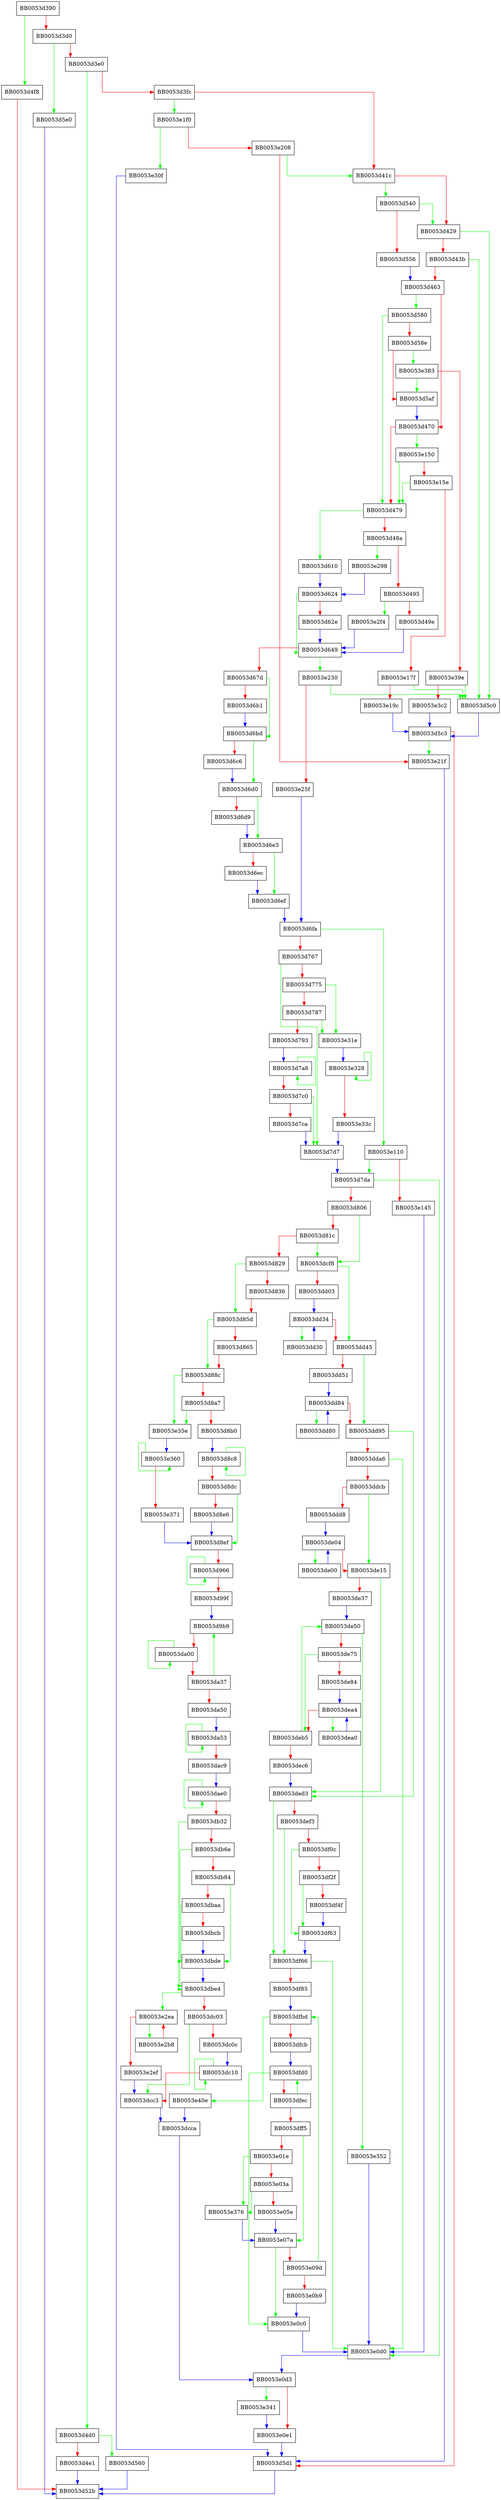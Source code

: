 digraph BN_mod_exp_mont_consttime {
  node [shape="box"];
  graph [splines=ortho];
  BB0053d390 -> BB0053d4f8 [color="green"];
  BB0053d390 -> BB0053d3d0 [color="red"];
  BB0053d3d0 -> BB0053d5e0 [color="green"];
  BB0053d3d0 -> BB0053d3e0 [color="red"];
  BB0053d3e0 -> BB0053d4d0 [color="green"];
  BB0053d3e0 -> BB0053d3fc [color="red"];
  BB0053d3fc -> BB0053e1f0 [color="green"];
  BB0053d3fc -> BB0053d41c [color="red"];
  BB0053d41c -> BB0053d540 [color="green"];
  BB0053d41c -> BB0053d429 [color="red"];
  BB0053d429 -> BB0053d5c0 [color="green"];
  BB0053d429 -> BB0053d43b [color="red"];
  BB0053d43b -> BB0053d5c0 [color="green"];
  BB0053d43b -> BB0053d463 [color="red"];
  BB0053d463 -> BB0053d580 [color="green"];
  BB0053d463 -> BB0053d470 [color="red"];
  BB0053d470 -> BB0053e150 [color="green"];
  BB0053d470 -> BB0053d479 [color="red"];
  BB0053d479 -> BB0053d610 [color="green"];
  BB0053d479 -> BB0053d48a [color="red"];
  BB0053d48a -> BB0053e298 [color="green"];
  BB0053d48a -> BB0053d495 [color="red"];
  BB0053d495 -> BB0053e2f4 [color="green"];
  BB0053d495 -> BB0053d49e [color="red"];
  BB0053d49e -> BB0053d649 [color="blue"];
  BB0053d4d0 -> BB0053d560 [color="green"];
  BB0053d4d0 -> BB0053d4e1 [color="red"];
  BB0053d4e1 -> BB0053d52b [color="blue"];
  BB0053d4f8 -> BB0053d52b [color="red"];
  BB0053d540 -> BB0053d429 [color="green"];
  BB0053d540 -> BB0053d556 [color="red"];
  BB0053d556 -> BB0053d463 [color="blue"];
  BB0053d560 -> BB0053d52b [color="blue"];
  BB0053d580 -> BB0053d479 [color="green"];
  BB0053d580 -> BB0053d58e [color="red"];
  BB0053d58e -> BB0053e383 [color="green"];
  BB0053d58e -> BB0053d5af [color="red"];
  BB0053d5af -> BB0053d470 [color="blue"];
  BB0053d5c0 -> BB0053d5c3 [color="blue"];
  BB0053d5c3 -> BB0053e21f [color="green"];
  BB0053d5c3 -> BB0053d5d1 [color="red"];
  BB0053d5d1 -> BB0053d52b [color="blue"];
  BB0053d5e0 -> BB0053d52b [color="blue"];
  BB0053d610 -> BB0053d624 [color="blue"];
  BB0053d624 -> BB0053d649 [color="green"];
  BB0053d624 -> BB0053d62e [color="red"];
  BB0053d62e -> BB0053d649 [color="blue"];
  BB0053d649 -> BB0053e230 [color="green"];
  BB0053d649 -> BB0053d67d [color="red"];
  BB0053d67d -> BB0053d6bd [color="green"];
  BB0053d67d -> BB0053d6b1 [color="red"];
  BB0053d6b1 -> BB0053d6bd [color="blue"];
  BB0053d6bd -> BB0053d6d0 [color="green"];
  BB0053d6bd -> BB0053d6c6 [color="red"];
  BB0053d6c6 -> BB0053d6d0 [color="blue"];
  BB0053d6d0 -> BB0053d6e3 [color="green"];
  BB0053d6d0 -> BB0053d6d9 [color="red"];
  BB0053d6d9 -> BB0053d6e3 [color="blue"];
  BB0053d6e3 -> BB0053d6ef [color="green"];
  BB0053d6e3 -> BB0053d6ec [color="red"];
  BB0053d6ec -> BB0053d6ef [color="blue"];
  BB0053d6ef -> BB0053d6fa [color="blue"];
  BB0053d6fa -> BB0053e110 [color="green"];
  BB0053d6fa -> BB0053d767 [color="red"];
  BB0053d767 -> BB0053d7d7 [color="green"];
  BB0053d767 -> BB0053d775 [color="red"];
  BB0053d775 -> BB0053e31e [color="green"];
  BB0053d775 -> BB0053d787 [color="red"];
  BB0053d787 -> BB0053e31e [color="green"];
  BB0053d787 -> BB0053d793 [color="red"];
  BB0053d793 -> BB0053d7a8 [color="blue"];
  BB0053d7a8 -> BB0053d7a8 [color="green"];
  BB0053d7a8 -> BB0053d7c0 [color="red"];
  BB0053d7c0 -> BB0053d7d7 [color="green"];
  BB0053d7c0 -> BB0053d7ca [color="red"];
  BB0053d7ca -> BB0053d7d7 [color="blue"];
  BB0053d7d7 -> BB0053d7da [color="blue"];
  BB0053d7da -> BB0053e0d0 [color="green"];
  BB0053d7da -> BB0053d806 [color="red"];
  BB0053d806 -> BB0053dcf8 [color="green"];
  BB0053d806 -> BB0053d81c [color="red"];
  BB0053d81c -> BB0053dcf8 [color="green"];
  BB0053d81c -> BB0053d829 [color="red"];
  BB0053d829 -> BB0053d85d [color="green"];
  BB0053d829 -> BB0053d836 [color="red"];
  BB0053d836 -> BB0053d85d [color="red"];
  BB0053d85d -> BB0053d88c [color="green"];
  BB0053d85d -> BB0053d865 [color="red"];
  BB0053d865 -> BB0053d88c [color="red"];
  BB0053d88c -> BB0053e35e [color="green"];
  BB0053d88c -> BB0053d8a7 [color="red"];
  BB0053d8a7 -> BB0053e35e [color="green"];
  BB0053d8a7 -> BB0053d8b0 [color="red"];
  BB0053d8b0 -> BB0053d8c8 [color="blue"];
  BB0053d8c8 -> BB0053d8c8 [color="green"];
  BB0053d8c8 -> BB0053d8dc [color="red"];
  BB0053d8dc -> BB0053d8ef [color="green"];
  BB0053d8dc -> BB0053d8e6 [color="red"];
  BB0053d8e6 -> BB0053d8ef [color="blue"];
  BB0053d8ef -> BB0053d966 [color="red"];
  BB0053d966 -> BB0053d966 [color="green"];
  BB0053d966 -> BB0053d99f [color="red"];
  BB0053d99f -> BB0053d9b9 [color="blue"];
  BB0053d9b9 -> BB0053da00 [color="red"];
  BB0053da00 -> BB0053da00 [color="green"];
  BB0053da00 -> BB0053da37 [color="red"];
  BB0053da37 -> BB0053d9b9 [color="green"];
  BB0053da37 -> BB0053da50 [color="red"];
  BB0053da50 -> BB0053da53 [color="blue"];
  BB0053da53 -> BB0053da53 [color="green"];
  BB0053da53 -> BB0053dac9 [color="red"];
  BB0053dac9 -> BB0053dae0 [color="blue"];
  BB0053dae0 -> BB0053dae0 [color="green"];
  BB0053dae0 -> BB0053db32 [color="red"];
  BB0053db32 -> BB0053dbe4 [color="green"];
  BB0053db32 -> BB0053db6e [color="red"];
  BB0053db6e -> BB0053dbe4 [color="green"];
  BB0053db6e -> BB0053db84 [color="red"];
  BB0053db84 -> BB0053dbde [color="green"];
  BB0053db84 -> BB0053dbaa [color="red"];
  BB0053dbaa -> BB0053dbde [color="green"];
  BB0053dbaa -> BB0053dbcb [color="red"];
  BB0053dbcb -> BB0053dbde [color="blue"];
  BB0053dbde -> BB0053dbe4 [color="blue"];
  BB0053dbe4 -> BB0053e2ea [color="green"];
  BB0053dbe4 -> BB0053dc03 [color="red"];
  BB0053dc03 -> BB0053dcc3 [color="green"];
  BB0053dc03 -> BB0053dc0c [color="red"];
  BB0053dc0c -> BB0053dc10 [color="blue"];
  BB0053dc10 -> BB0053dc10 [color="green"];
  BB0053dc10 -> BB0053dcc3 [color="red"];
  BB0053dcc3 -> BB0053dcca [color="blue"];
  BB0053dcca -> BB0053e0d3 [color="blue"];
  BB0053dcf8 -> BB0053dd45 [color="green"];
  BB0053dcf8 -> BB0053dd03 [color="red"];
  BB0053dd03 -> BB0053dd34 [color="blue"];
  BB0053dd30 -> BB0053dd34 [color="blue"];
  BB0053dd34 -> BB0053dd30 [color="green"];
  BB0053dd34 -> BB0053dd45 [color="red"];
  BB0053dd45 -> BB0053dd95 [color="green"];
  BB0053dd45 -> BB0053dd51 [color="red"];
  BB0053dd51 -> BB0053dd84 [color="blue"];
  BB0053dd80 -> BB0053dd84 [color="blue"];
  BB0053dd84 -> BB0053dd80 [color="green"];
  BB0053dd84 -> BB0053dd95 [color="red"];
  BB0053dd95 -> BB0053ded3 [color="green"];
  BB0053dd95 -> BB0053dda6 [color="red"];
  BB0053dda6 -> BB0053e0d0 [color="green"];
  BB0053dda6 -> BB0053ddcb [color="red"];
  BB0053ddcb -> BB0053de15 [color="green"];
  BB0053ddcb -> BB0053ddd8 [color="red"];
  BB0053ddd8 -> BB0053de04 [color="blue"];
  BB0053de00 -> BB0053de04 [color="blue"];
  BB0053de04 -> BB0053de00 [color="green"];
  BB0053de04 -> BB0053de15 [color="red"];
  BB0053de15 -> BB0053ded3 [color="green"];
  BB0053de15 -> BB0053de37 [color="red"];
  BB0053de37 -> BB0053de50 [color="blue"];
  BB0053de50 -> BB0053e352 [color="green"];
  BB0053de50 -> BB0053de75 [color="red"];
  BB0053de75 -> BB0053deb5 [color="green"];
  BB0053de75 -> BB0053de84 [color="red"];
  BB0053de84 -> BB0053dea4 [color="blue"];
  BB0053dea0 -> BB0053dea4 [color="blue"];
  BB0053dea4 -> BB0053dea0 [color="green"];
  BB0053dea4 -> BB0053deb5 [color="red"];
  BB0053deb5 -> BB0053de50 [color="green"];
  BB0053deb5 -> BB0053dec6 [color="red"];
  BB0053dec6 -> BB0053ded3 [color="blue"];
  BB0053ded3 -> BB0053df66 [color="green"];
  BB0053ded3 -> BB0053def3 [color="red"];
  BB0053def3 -> BB0053df66 [color="green"];
  BB0053def3 -> BB0053df0c [color="red"];
  BB0053df0c -> BB0053df63 [color="green"];
  BB0053df0c -> BB0053df2f [color="red"];
  BB0053df2f -> BB0053df63 [color="green"];
  BB0053df2f -> BB0053df4f [color="red"];
  BB0053df4f -> BB0053df63 [color="blue"];
  BB0053df63 -> BB0053df66 [color="blue"];
  BB0053df66 -> BB0053e0d0 [color="green"];
  BB0053df66 -> BB0053df85 [color="red"];
  BB0053df85 -> BB0053dfbd [color="blue"];
  BB0053dfbd -> BB0053e40e [color="green"];
  BB0053dfbd -> BB0053dfcb [color="red"];
  BB0053dfcb -> BB0053dfd0 [color="blue"];
  BB0053dfd0 -> BB0053e0c0 [color="green"];
  BB0053dfd0 -> BB0053dfec [color="red"];
  BB0053dfec -> BB0053dfd0 [color="green"];
  BB0053dfec -> BB0053dff5 [color="red"];
  BB0053dff5 -> BB0053e07a [color="green"];
  BB0053dff5 -> BB0053e01e [color="red"];
  BB0053e01e -> BB0053e376 [color="green"];
  BB0053e01e -> BB0053e03a [color="red"];
  BB0053e03a -> BB0053e376 [color="green"];
  BB0053e03a -> BB0053e05e [color="red"];
  BB0053e05e -> BB0053e07a [color="blue"];
  BB0053e07a -> BB0053e0c0 [color="green"];
  BB0053e07a -> BB0053e09d [color="red"];
  BB0053e09d -> BB0053dfbd [color="green"];
  BB0053e09d -> BB0053e0b9 [color="red"];
  BB0053e0b9 -> BB0053e0c0 [color="blue"];
  BB0053e0c0 -> BB0053e0d0 [color="blue"];
  BB0053e0d0 -> BB0053e0d3 [color="blue"];
  BB0053e0d3 -> BB0053e341 [color="green"];
  BB0053e0d3 -> BB0053e0e1 [color="red"];
  BB0053e0e1 -> BB0053d5d1 [color="blue"];
  BB0053e110 -> BB0053d7da [color="green"];
  BB0053e110 -> BB0053e145 [color="red"];
  BB0053e145 -> BB0053e0d0 [color="blue"];
  BB0053e150 -> BB0053d479 [color="green"];
  BB0053e150 -> BB0053e15e [color="red"];
  BB0053e15e -> BB0053d479 [color="green"];
  BB0053e15e -> BB0053e17f [color="red"];
  BB0053e17f -> BB0053d5c0 [color="green"];
  BB0053e17f -> BB0053e19c [color="red"];
  BB0053e19c -> BB0053d5c3 [color="blue"];
  BB0053e1f0 -> BB0053e30f [color="green"];
  BB0053e1f0 -> BB0053e208 [color="red"];
  BB0053e208 -> BB0053d41c [color="green"];
  BB0053e208 -> BB0053e21f [color="red"];
  BB0053e21f -> BB0053d5d1 [color="blue"];
  BB0053e230 -> BB0053d5c0 [color="green"];
  BB0053e230 -> BB0053e25f [color="red"];
  BB0053e25f -> BB0053d6fa [color="blue"];
  BB0053e298 -> BB0053d624 [color="blue"];
  BB0053e2b8 -> BB0053e2ea [color="red"];
  BB0053e2ea -> BB0053e2b8 [color="green"];
  BB0053e2ea -> BB0053e2ef [color="red"];
  BB0053e2ef -> BB0053dcc3 [color="blue"];
  BB0053e2f4 -> BB0053d649 [color="blue"];
  BB0053e30f -> BB0053d5d1 [color="blue"];
  BB0053e31e -> BB0053e328 [color="blue"];
  BB0053e328 -> BB0053e328 [color="green"];
  BB0053e328 -> BB0053e33c [color="red"];
  BB0053e33c -> BB0053d7d7 [color="blue"];
  BB0053e341 -> BB0053e0e1 [color="blue"];
  BB0053e352 -> BB0053e0d0 [color="blue"];
  BB0053e35e -> BB0053e360 [color="blue"];
  BB0053e360 -> BB0053e360 [color="green"];
  BB0053e360 -> BB0053e371 [color="red"];
  BB0053e371 -> BB0053d8ef [color="blue"];
  BB0053e376 -> BB0053e07a [color="blue"];
  BB0053e383 -> BB0053d5af [color="green"];
  BB0053e383 -> BB0053e39e [color="red"];
  BB0053e39e -> BB0053d5c0 [color="green"];
  BB0053e39e -> BB0053e3c2 [color="red"];
  BB0053e3c2 -> BB0053d5c3 [color="blue"];
  BB0053e40e -> BB0053dcca [color="blue"];
}